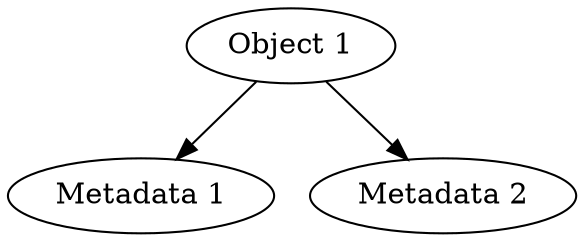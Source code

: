 digraph metadata {


	object1 [label="Object 1"];

	metadata1 [label="Metadata 1"];
	metadata2 [label="Metadata 2"];

	object1 -> metadata1;
	object1 -> metadata2;

}